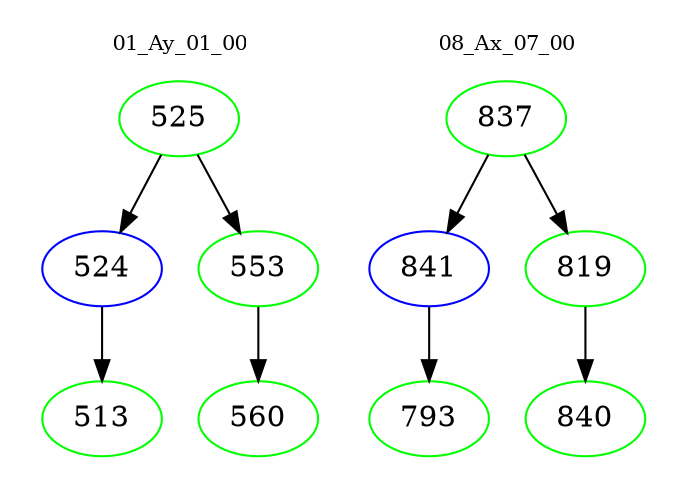 digraph{
subgraph cluster_0 {
color = white
label = "01_Ay_01_00";
fontsize=10;
T0_525 [label="525", color="green"]
T0_525 -> T0_524 [color="black"]
T0_524 [label="524", color="blue"]
T0_524 -> T0_513 [color="black"]
T0_513 [label="513", color="green"]
T0_525 -> T0_553 [color="black"]
T0_553 [label="553", color="green"]
T0_553 -> T0_560 [color="black"]
T0_560 [label="560", color="green"]
}
subgraph cluster_1 {
color = white
label = "08_Ax_07_00";
fontsize=10;
T1_837 [label="837", color="green"]
T1_837 -> T1_841 [color="black"]
T1_841 [label="841", color="blue"]
T1_841 -> T1_793 [color="black"]
T1_793 [label="793", color="green"]
T1_837 -> T1_819 [color="black"]
T1_819 [label="819", color="green"]
T1_819 -> T1_840 [color="black"]
T1_840 [label="840", color="green"]
}
}
